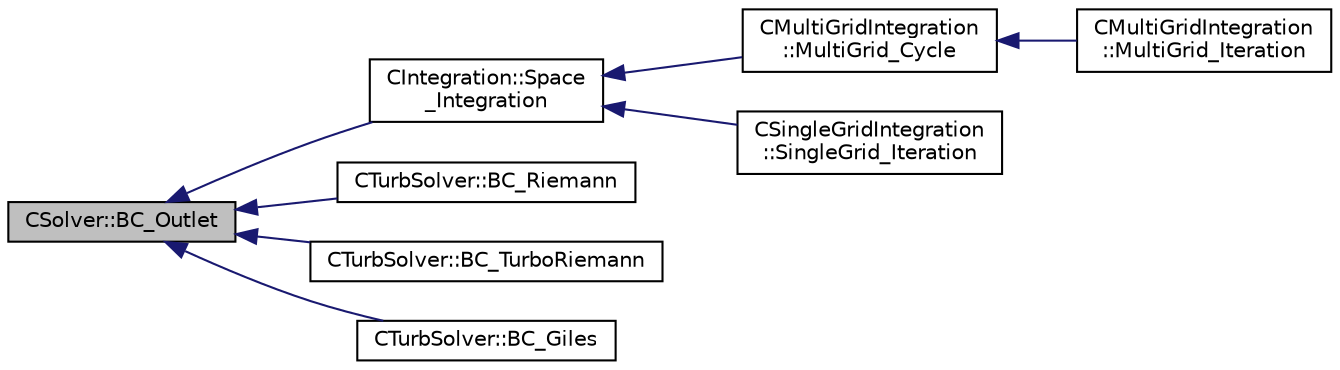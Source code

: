 digraph "CSolver::BC_Outlet"
{
  edge [fontname="Helvetica",fontsize="10",labelfontname="Helvetica",labelfontsize="10"];
  node [fontname="Helvetica",fontsize="10",shape=record];
  rankdir="LR";
  Node349 [label="CSolver::BC_Outlet",height=0.2,width=0.4,color="black", fillcolor="grey75", style="filled", fontcolor="black"];
  Node349 -> Node350 [dir="back",color="midnightblue",fontsize="10",style="solid",fontname="Helvetica"];
  Node350 [label="CIntegration::Space\l_Integration",height=0.2,width=0.4,color="black", fillcolor="white", style="filled",URL="$class_c_integration.html#af7aa23ef26b19cb2e73a8df6c7924d91",tooltip="Do the space integration of the numerical system. "];
  Node350 -> Node351 [dir="back",color="midnightblue",fontsize="10",style="solid",fontname="Helvetica"];
  Node351 [label="CMultiGridIntegration\l::MultiGrid_Cycle",height=0.2,width=0.4,color="black", fillcolor="white", style="filled",URL="$class_c_multi_grid_integration.html#aa9a52a00a3417c465307ae6aea035f41",tooltip="Perform a Full-Approximation Storage (FAS) Multigrid. "];
  Node351 -> Node352 [dir="back",color="midnightblue",fontsize="10",style="solid",fontname="Helvetica"];
  Node352 [label="CMultiGridIntegration\l::MultiGrid_Iteration",height=0.2,width=0.4,color="black", fillcolor="white", style="filled",URL="$class_c_multi_grid_integration.html#af0b4014222a37402257b735d2ca32a81",tooltip="This subroutine calls the MultiGrid_Cycle and also prepare the multigrid levels and the monitoring..."];
  Node350 -> Node353 [dir="back",color="midnightblue",fontsize="10",style="solid",fontname="Helvetica"];
  Node353 [label="CSingleGridIntegration\l::SingleGrid_Iteration",height=0.2,width=0.4,color="black", fillcolor="white", style="filled",URL="$class_c_single_grid_integration.html#a0f1aacf74dd7f72e9459f9631d9030ad",tooltip="Do the numerical integration (implicit) of the turbulence solver. "];
  Node349 -> Node354 [dir="back",color="midnightblue",fontsize="10",style="solid",fontname="Helvetica"];
  Node354 [label="CTurbSolver::BC_Riemann",height=0.2,width=0.4,color="black", fillcolor="white", style="filled",URL="$class_c_turb_solver.html#aeb5f5a862c546d812697271a1a07a27f",tooltip="Impose via the residual the Euler wall boundary condition. "];
  Node349 -> Node355 [dir="back",color="midnightblue",fontsize="10",style="solid",fontname="Helvetica"];
  Node355 [label="CTurbSolver::BC_TurboRiemann",height=0.2,width=0.4,color="black", fillcolor="white", style="filled",URL="$class_c_turb_solver.html#a30a220e0c53edad58c42afd48671a776",tooltip="Impose via the residual the Euler wall boundary condition. "];
  Node349 -> Node356 [dir="back",color="midnightblue",fontsize="10",style="solid",fontname="Helvetica"];
  Node356 [label="CTurbSolver::BC_Giles",height=0.2,width=0.4,color="black", fillcolor="white", style="filled",URL="$class_c_turb_solver.html#a38c6b619e04b33b19ac586845bdb4c82",tooltip="Impose via the residual the Euler wall boundary condition. "];
}

